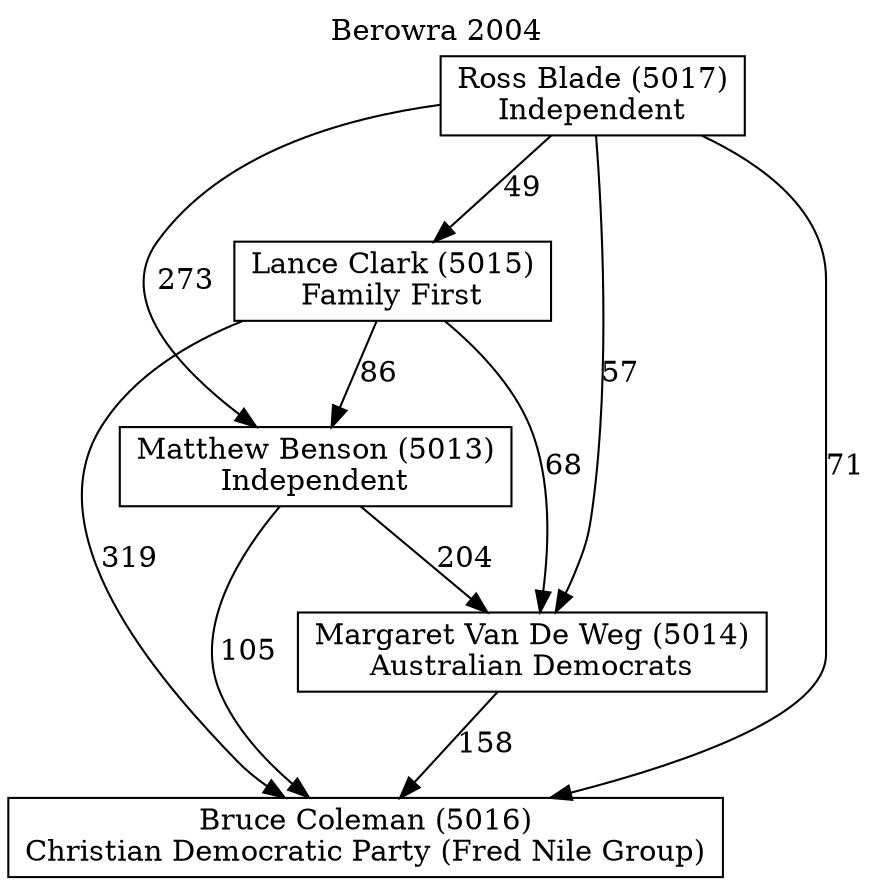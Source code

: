 // House preference flow
digraph "Bruce Coleman (5016)_Berowra_2004" {
	graph [label="Berowra 2004" labelloc=t mclimit=10]
	node [shape=box]
	"Bruce Coleman (5016)" [label="Bruce Coleman (5016)
Christian Democratic Party (Fred Nile Group)"]
	"Margaret Van De Weg (5014)" [label="Margaret Van De Weg (5014)
Australian Democrats"]
	"Matthew Benson (5013)" [label="Matthew Benson (5013)
Independent"]
	"Lance Clark (5015)" [label="Lance Clark (5015)
Family First"]
	"Ross Blade (5017)" [label="Ross Blade (5017)
Independent"]
	"Margaret Van De Weg (5014)" -> "Bruce Coleman (5016)" [label=158]
	"Matthew Benson (5013)" -> "Margaret Van De Weg (5014)" [label=204]
	"Lance Clark (5015)" -> "Matthew Benson (5013)" [label=86]
	"Ross Blade (5017)" -> "Lance Clark (5015)" [label=49]
	"Matthew Benson (5013)" -> "Bruce Coleman (5016)" [label=105]
	"Lance Clark (5015)" -> "Bruce Coleman (5016)" [label=319]
	"Ross Blade (5017)" -> "Bruce Coleman (5016)" [label=71]
	"Ross Blade (5017)" -> "Matthew Benson (5013)" [label=273]
	"Lance Clark (5015)" -> "Margaret Van De Weg (5014)" [label=68]
	"Ross Blade (5017)" -> "Margaret Van De Weg (5014)" [label=57]
}
